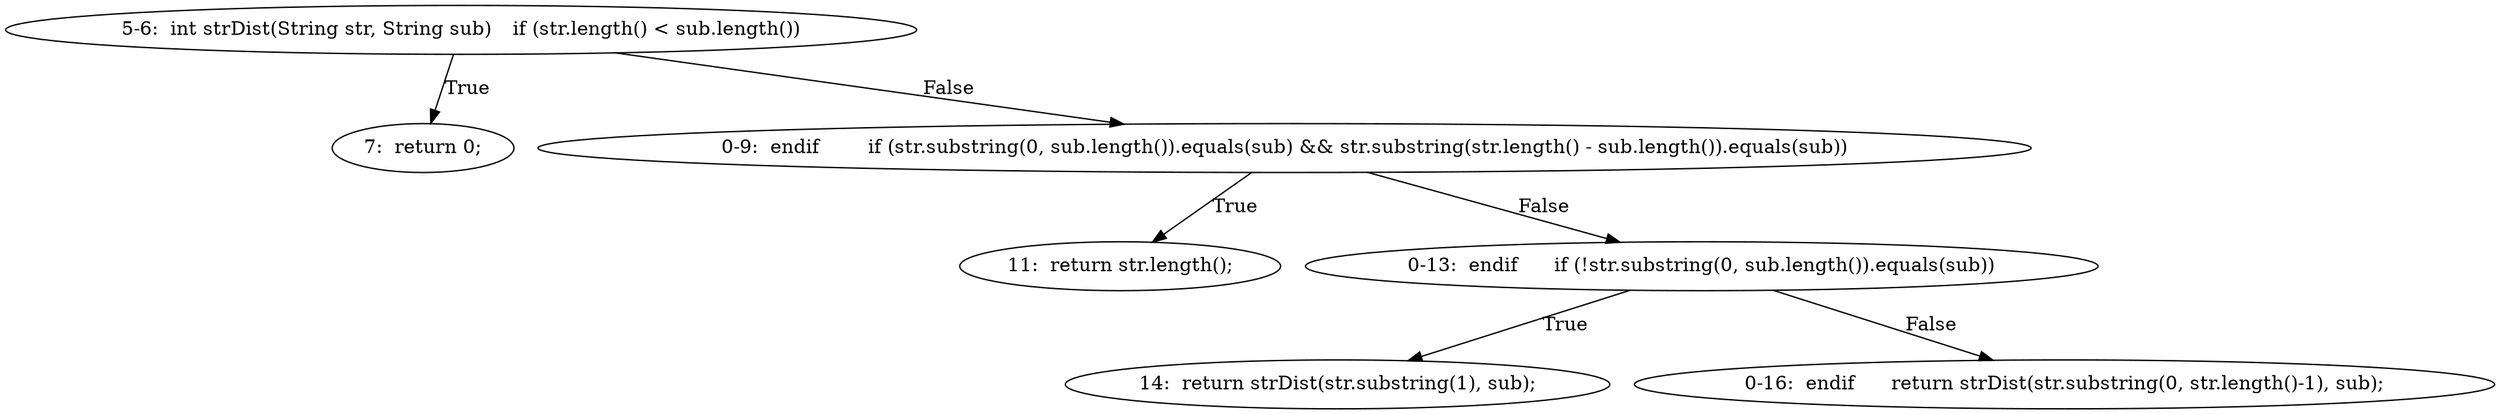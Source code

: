 digraph result_test { 
// graph-vertices
  a1  [label="5-6:  int strDist(String str, String sub)	if (str.length() < sub.length())"]; 
  2  [label="7:  return 0;"]; 
  a2  [label="0-9:  endif	if (str.substring(0, sub.length()).equals(sub) && str.substring(str.length() - sub.length()).equals(sub))"]; 
  5  [label="11:  return str.length();"]; 
  a3  [label="0-13:  endif	if (!str.substring(0, sub.length()).equals(sub))"]; 
  8  [label="14:  return strDist(str.substring(1), sub);"]; 
  a4  [label="0-16:  endif	return strDist(str.substring(0, str.length()-1), sub);"]; 
// graph-edges
  a1 -> 2  [label="True"]; 
  a1 -> a2  [label="False"]; 
  a2 -> 5  [label="True"]; 
  a2 -> a3  [label="False"]; 
  a3 -> 8  [label="True"]; 
  a3 -> a4  [label="False"]; 
}
